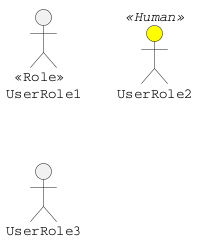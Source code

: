 @startuml Notiz

'Role 1
: <<Role>>\nUserRole1:
'Role 2
skinparam {
ActorFontName Courier
ActorBackgroundColor<< Human >> Yellow
}
UserRole2 << Human >>
'Role 3
:UserRole3:

@enduml